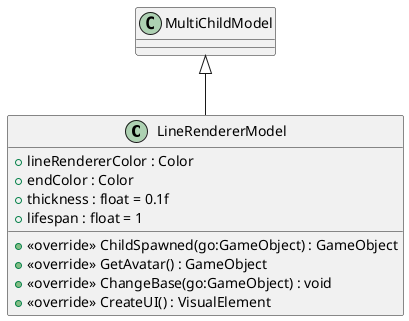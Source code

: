 @startuml
class LineRendererModel {
    + lineRendererColor : Color
    + endColor : Color
    + thickness : float = 0.1f
    + lifespan : float = 1
    + <<override>> ChildSpawned(go:GameObject) : GameObject
    + <<override>> GetAvatar() : GameObject
    + <<override>> ChangeBase(go:GameObject) : void
    + <<override>> CreateUI() : VisualElement
}
MultiChildModel <|-- LineRendererModel
@enduml

